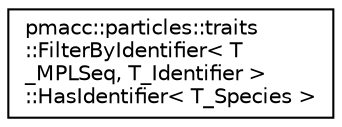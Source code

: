 digraph "Graphical Class Hierarchy"
{
 // LATEX_PDF_SIZE
  edge [fontname="Helvetica",fontsize="10",labelfontname="Helvetica",labelfontsize="10"];
  node [fontname="Helvetica",fontsize="10",shape=record];
  rankdir="LR";
  Node0 [label="pmacc::particles::traits\l::FilterByIdentifier\< T\l_MPLSeq, T_Identifier \>\l::HasIdentifier\< T_Species \>",height=0.2,width=0.4,color="black", fillcolor="white", style="filled",URL="$structpmacc_1_1particles_1_1traits_1_1_filter_by_identifier_1_1_has_identifier.html",tooltip=" "];
}
